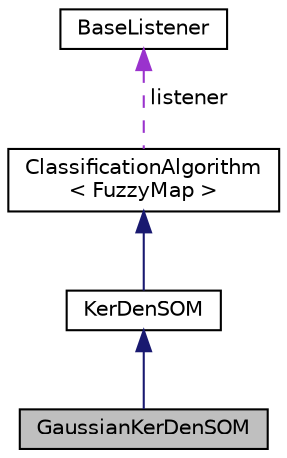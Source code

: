 digraph "GaussianKerDenSOM"
{
  edge [fontname="Helvetica",fontsize="10",labelfontname="Helvetica",labelfontsize="10"];
  node [fontname="Helvetica",fontsize="10",shape=record];
  Node3 [label="GaussianKerDenSOM",height=0.2,width=0.4,color="black", fillcolor="grey75", style="filled", fontcolor="black"];
  Node4 -> Node3 [dir="back",color="midnightblue",fontsize="10",style="solid",fontname="Helvetica"];
  Node4 [label="KerDenSOM",height=0.2,width=0.4,color="black", fillcolor="white", style="filled",URL="$classKerDenSOM.html"];
  Node5 -> Node4 [dir="back",color="midnightblue",fontsize="10",style="solid",fontname="Helvetica"];
  Node5 [label="ClassificationAlgorithm\l\< FuzzyMap \>",height=0.2,width=0.4,color="black", fillcolor="white", style="filled",URL="$classClassificationAlgorithm.html"];
  Node6 -> Node5 [dir="back",color="darkorchid3",fontsize="10",style="dashed",label=" listener" ,fontname="Helvetica"];
  Node6 [label="BaseListener",height=0.2,width=0.4,color="black", fillcolor="white", style="filled",URL="$classBaseListener.html"];
}
